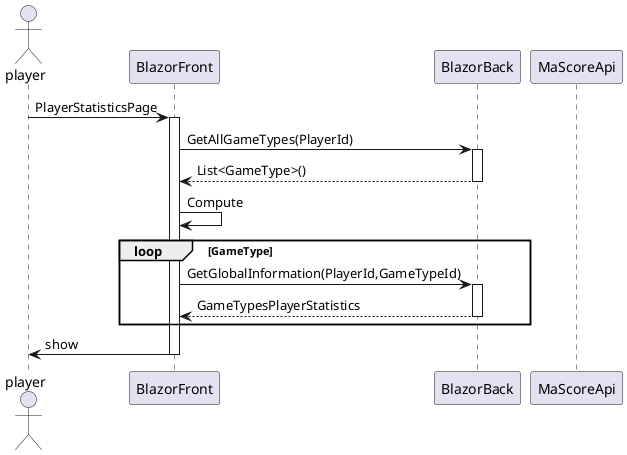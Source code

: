 @startuml sd_getGlobalPlayerStatistics

actor player
participant BlazorFront
participant BlazorBack
participant MaScoreApi

player -> BlazorFront : PlayerStatisticsPage
activate BlazorFront
    BlazorFront -> BlazorBack : GetAllGameTypes(PlayerId)
    activate BlazorBack
        BlazorBack --> BlazorFront : List<GameType>()
    deactivate BlazorBack
    BlazorFront -> BlazorFront : Compute

    loop GameType
        BlazorFront -> BlazorBack : GetGlobalInformation(PlayerId,GameTypeId)
        activate BlazorBack
            BlazorBack --> BlazorFront : GameTypesPlayerStatistics
        deactivate BlazorBack
    end

    BlazorFront -> player : show
deactivate BlazorFront


@enduml